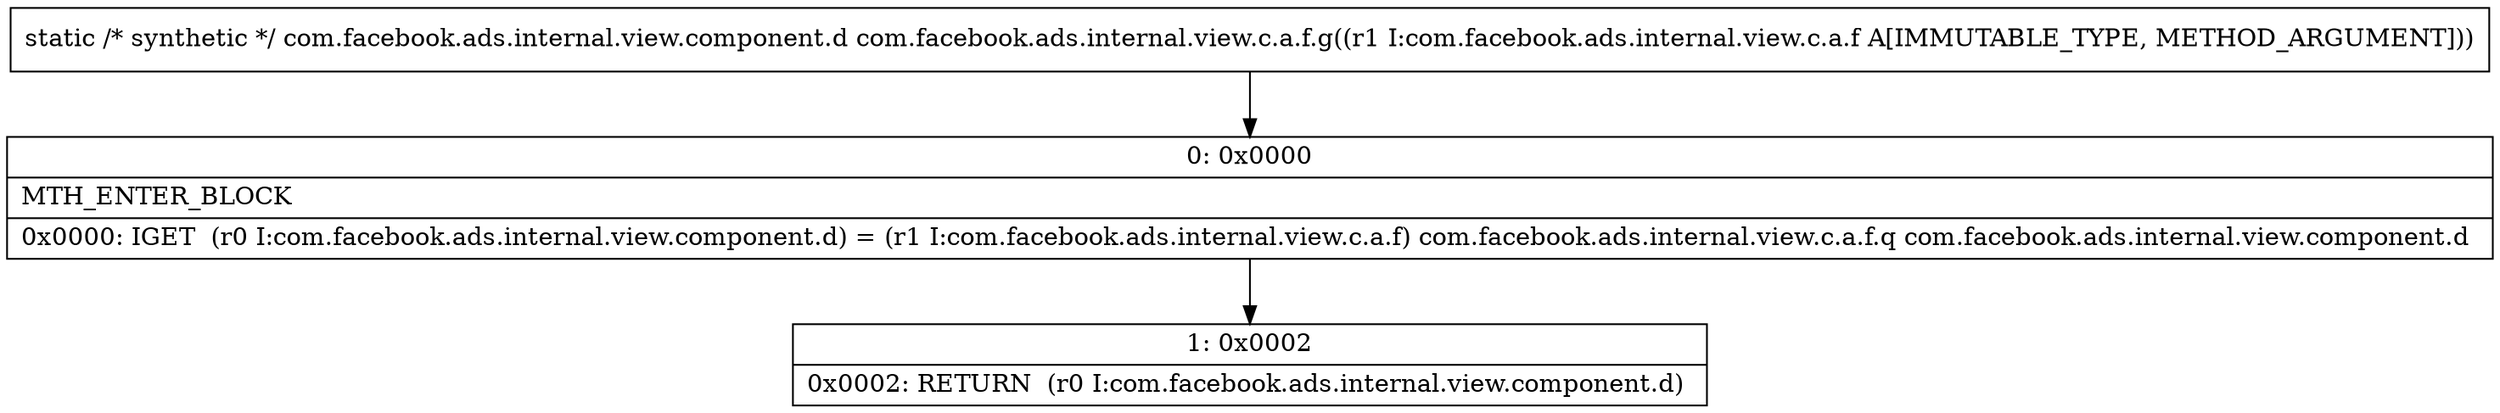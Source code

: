 digraph "CFG forcom.facebook.ads.internal.view.c.a.f.g(Lcom\/facebook\/ads\/internal\/view\/c\/a\/f;)Lcom\/facebook\/ads\/internal\/view\/component\/d;" {
Node_0 [shape=record,label="{0\:\ 0x0000|MTH_ENTER_BLOCK\l|0x0000: IGET  (r0 I:com.facebook.ads.internal.view.component.d) = (r1 I:com.facebook.ads.internal.view.c.a.f) com.facebook.ads.internal.view.c.a.f.q com.facebook.ads.internal.view.component.d \l}"];
Node_1 [shape=record,label="{1\:\ 0x0002|0x0002: RETURN  (r0 I:com.facebook.ads.internal.view.component.d) \l}"];
MethodNode[shape=record,label="{static \/* synthetic *\/ com.facebook.ads.internal.view.component.d com.facebook.ads.internal.view.c.a.f.g((r1 I:com.facebook.ads.internal.view.c.a.f A[IMMUTABLE_TYPE, METHOD_ARGUMENT])) }"];
MethodNode -> Node_0;
Node_0 -> Node_1;
}

